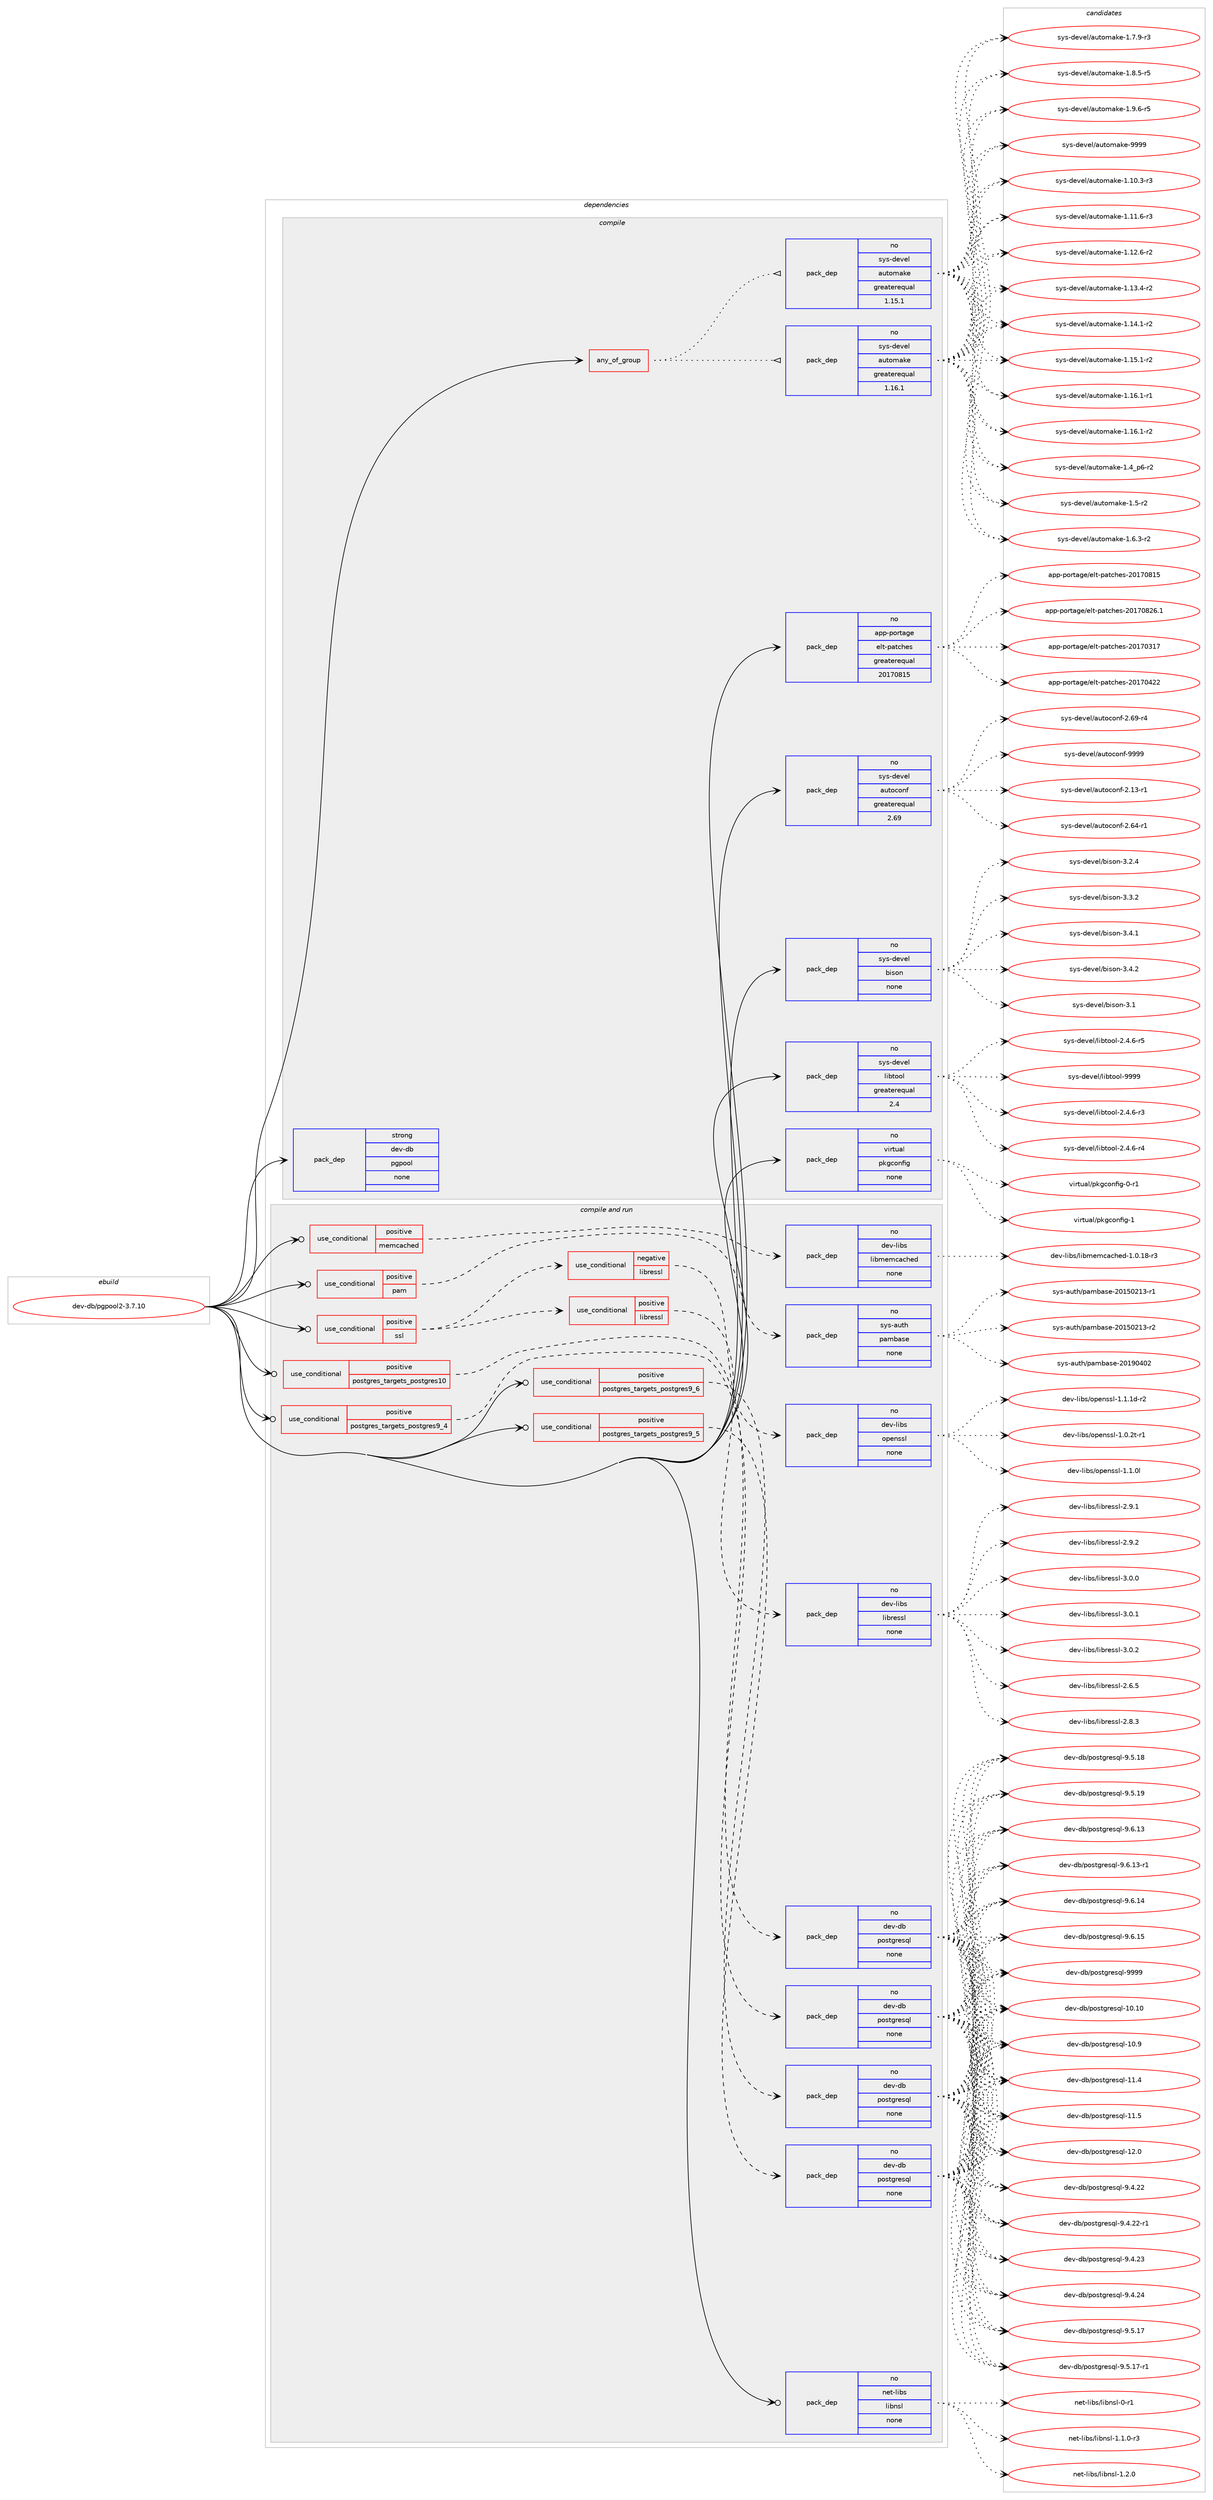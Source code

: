 digraph prolog {

# *************
# Graph options
# *************

newrank=true;
concentrate=true;
compound=true;
graph [rankdir=LR,fontname=Helvetica,fontsize=10,ranksep=1.5];#, ranksep=2.5, nodesep=0.2];
edge  [arrowhead=vee];
node  [fontname=Helvetica,fontsize=10];

# **********
# The ebuild
# **********

subgraph cluster_leftcol {
color=gray;
rank=same;
label=<<i>ebuild</i>>;
id [label="dev-db/pgpool2-3.7.10", color=red, width=4, href="../dev-db/pgpool2-3.7.10.svg"];
}

# ****************
# The dependencies
# ****************

subgraph cluster_midcol {
color=gray;
label=<<i>dependencies</i>>;
subgraph cluster_compile {
fillcolor="#eeeeee";
style=filled;
label=<<i>compile</i>>;
subgraph any9358 {
dependency521592 [label=<<TABLE BORDER="0" CELLBORDER="1" CELLSPACING="0" CELLPADDING="4"><TR><TD CELLPADDING="10">any_of_group</TD></TR></TABLE>>, shape=none, color=red];subgraph pack388366 {
dependency521593 [label=<<TABLE BORDER="0" CELLBORDER="1" CELLSPACING="0" CELLPADDING="4" WIDTH="220"><TR><TD ROWSPAN="6" CELLPADDING="30">pack_dep</TD></TR><TR><TD WIDTH="110">no</TD></TR><TR><TD>sys-devel</TD></TR><TR><TD>automake</TD></TR><TR><TD>greaterequal</TD></TR><TR><TD>1.16.1</TD></TR></TABLE>>, shape=none, color=blue];
}
dependency521592:e -> dependency521593:w [weight=20,style="dotted",arrowhead="oinv"];
subgraph pack388367 {
dependency521594 [label=<<TABLE BORDER="0" CELLBORDER="1" CELLSPACING="0" CELLPADDING="4" WIDTH="220"><TR><TD ROWSPAN="6" CELLPADDING="30">pack_dep</TD></TR><TR><TD WIDTH="110">no</TD></TR><TR><TD>sys-devel</TD></TR><TR><TD>automake</TD></TR><TR><TD>greaterequal</TD></TR><TR><TD>1.15.1</TD></TR></TABLE>>, shape=none, color=blue];
}
dependency521592:e -> dependency521594:w [weight=20,style="dotted",arrowhead="oinv"];
}
id:e -> dependency521592:w [weight=20,style="solid",arrowhead="vee"];
subgraph pack388368 {
dependency521595 [label=<<TABLE BORDER="0" CELLBORDER="1" CELLSPACING="0" CELLPADDING="4" WIDTH="220"><TR><TD ROWSPAN="6" CELLPADDING="30">pack_dep</TD></TR><TR><TD WIDTH="110">no</TD></TR><TR><TD>app-portage</TD></TR><TR><TD>elt-patches</TD></TR><TR><TD>greaterequal</TD></TR><TR><TD>20170815</TD></TR></TABLE>>, shape=none, color=blue];
}
id:e -> dependency521595:w [weight=20,style="solid",arrowhead="vee"];
subgraph pack388369 {
dependency521596 [label=<<TABLE BORDER="0" CELLBORDER="1" CELLSPACING="0" CELLPADDING="4" WIDTH="220"><TR><TD ROWSPAN="6" CELLPADDING="30">pack_dep</TD></TR><TR><TD WIDTH="110">no</TD></TR><TR><TD>sys-devel</TD></TR><TR><TD>autoconf</TD></TR><TR><TD>greaterequal</TD></TR><TR><TD>2.69</TD></TR></TABLE>>, shape=none, color=blue];
}
id:e -> dependency521596:w [weight=20,style="solid",arrowhead="vee"];
subgraph pack388370 {
dependency521597 [label=<<TABLE BORDER="0" CELLBORDER="1" CELLSPACING="0" CELLPADDING="4" WIDTH="220"><TR><TD ROWSPAN="6" CELLPADDING="30">pack_dep</TD></TR><TR><TD WIDTH="110">no</TD></TR><TR><TD>sys-devel</TD></TR><TR><TD>bison</TD></TR><TR><TD>none</TD></TR><TR><TD></TD></TR></TABLE>>, shape=none, color=blue];
}
id:e -> dependency521597:w [weight=20,style="solid",arrowhead="vee"];
subgraph pack388371 {
dependency521598 [label=<<TABLE BORDER="0" CELLBORDER="1" CELLSPACING="0" CELLPADDING="4" WIDTH="220"><TR><TD ROWSPAN="6" CELLPADDING="30">pack_dep</TD></TR><TR><TD WIDTH="110">no</TD></TR><TR><TD>sys-devel</TD></TR><TR><TD>libtool</TD></TR><TR><TD>greaterequal</TD></TR><TR><TD>2.4</TD></TR></TABLE>>, shape=none, color=blue];
}
id:e -> dependency521598:w [weight=20,style="solid",arrowhead="vee"];
subgraph pack388372 {
dependency521599 [label=<<TABLE BORDER="0" CELLBORDER="1" CELLSPACING="0" CELLPADDING="4" WIDTH="220"><TR><TD ROWSPAN="6" CELLPADDING="30">pack_dep</TD></TR><TR><TD WIDTH="110">no</TD></TR><TR><TD>virtual</TD></TR><TR><TD>pkgconfig</TD></TR><TR><TD>none</TD></TR><TR><TD></TD></TR></TABLE>>, shape=none, color=blue];
}
id:e -> dependency521599:w [weight=20,style="solid",arrowhead="vee"];
subgraph pack388373 {
dependency521600 [label=<<TABLE BORDER="0" CELLBORDER="1" CELLSPACING="0" CELLPADDING="4" WIDTH="220"><TR><TD ROWSPAN="6" CELLPADDING="30">pack_dep</TD></TR><TR><TD WIDTH="110">strong</TD></TR><TR><TD>dev-db</TD></TR><TR><TD>pgpool</TD></TR><TR><TD>none</TD></TR><TR><TD></TD></TR></TABLE>>, shape=none, color=blue];
}
id:e -> dependency521600:w [weight=20,style="solid",arrowhead="vee"];
}
subgraph cluster_compileandrun {
fillcolor="#eeeeee";
style=filled;
label=<<i>compile and run</i>>;
subgraph cond123511 {
dependency521601 [label=<<TABLE BORDER="0" CELLBORDER="1" CELLSPACING="0" CELLPADDING="4"><TR><TD ROWSPAN="3" CELLPADDING="10">use_conditional</TD></TR><TR><TD>positive</TD></TR><TR><TD>memcached</TD></TR></TABLE>>, shape=none, color=red];
subgraph pack388374 {
dependency521602 [label=<<TABLE BORDER="0" CELLBORDER="1" CELLSPACING="0" CELLPADDING="4" WIDTH="220"><TR><TD ROWSPAN="6" CELLPADDING="30">pack_dep</TD></TR><TR><TD WIDTH="110">no</TD></TR><TR><TD>dev-libs</TD></TR><TR><TD>libmemcached</TD></TR><TR><TD>none</TD></TR><TR><TD></TD></TR></TABLE>>, shape=none, color=blue];
}
dependency521601:e -> dependency521602:w [weight=20,style="dashed",arrowhead="vee"];
}
id:e -> dependency521601:w [weight=20,style="solid",arrowhead="odotvee"];
subgraph cond123512 {
dependency521603 [label=<<TABLE BORDER="0" CELLBORDER="1" CELLSPACING="0" CELLPADDING="4"><TR><TD ROWSPAN="3" CELLPADDING="10">use_conditional</TD></TR><TR><TD>positive</TD></TR><TR><TD>pam</TD></TR></TABLE>>, shape=none, color=red];
subgraph pack388375 {
dependency521604 [label=<<TABLE BORDER="0" CELLBORDER="1" CELLSPACING="0" CELLPADDING="4" WIDTH="220"><TR><TD ROWSPAN="6" CELLPADDING="30">pack_dep</TD></TR><TR><TD WIDTH="110">no</TD></TR><TR><TD>sys-auth</TD></TR><TR><TD>pambase</TD></TR><TR><TD>none</TD></TR><TR><TD></TD></TR></TABLE>>, shape=none, color=blue];
}
dependency521603:e -> dependency521604:w [weight=20,style="dashed",arrowhead="vee"];
}
id:e -> dependency521603:w [weight=20,style="solid",arrowhead="odotvee"];
subgraph cond123513 {
dependency521605 [label=<<TABLE BORDER="0" CELLBORDER="1" CELLSPACING="0" CELLPADDING="4"><TR><TD ROWSPAN="3" CELLPADDING="10">use_conditional</TD></TR><TR><TD>positive</TD></TR><TR><TD>postgres_targets_postgres10</TD></TR></TABLE>>, shape=none, color=red];
subgraph pack388376 {
dependency521606 [label=<<TABLE BORDER="0" CELLBORDER="1" CELLSPACING="0" CELLPADDING="4" WIDTH="220"><TR><TD ROWSPAN="6" CELLPADDING="30">pack_dep</TD></TR><TR><TD WIDTH="110">no</TD></TR><TR><TD>dev-db</TD></TR><TR><TD>postgresql</TD></TR><TR><TD>none</TD></TR><TR><TD></TD></TR></TABLE>>, shape=none, color=blue];
}
dependency521605:e -> dependency521606:w [weight=20,style="dashed",arrowhead="vee"];
}
id:e -> dependency521605:w [weight=20,style="solid",arrowhead="odotvee"];
subgraph cond123514 {
dependency521607 [label=<<TABLE BORDER="0" CELLBORDER="1" CELLSPACING="0" CELLPADDING="4"><TR><TD ROWSPAN="3" CELLPADDING="10">use_conditional</TD></TR><TR><TD>positive</TD></TR><TR><TD>postgres_targets_postgres9_4</TD></TR></TABLE>>, shape=none, color=red];
subgraph pack388377 {
dependency521608 [label=<<TABLE BORDER="0" CELLBORDER="1" CELLSPACING="0" CELLPADDING="4" WIDTH="220"><TR><TD ROWSPAN="6" CELLPADDING="30">pack_dep</TD></TR><TR><TD WIDTH="110">no</TD></TR><TR><TD>dev-db</TD></TR><TR><TD>postgresql</TD></TR><TR><TD>none</TD></TR><TR><TD></TD></TR></TABLE>>, shape=none, color=blue];
}
dependency521607:e -> dependency521608:w [weight=20,style="dashed",arrowhead="vee"];
}
id:e -> dependency521607:w [weight=20,style="solid",arrowhead="odotvee"];
subgraph cond123515 {
dependency521609 [label=<<TABLE BORDER="0" CELLBORDER="1" CELLSPACING="0" CELLPADDING="4"><TR><TD ROWSPAN="3" CELLPADDING="10">use_conditional</TD></TR><TR><TD>positive</TD></TR><TR><TD>postgres_targets_postgres9_5</TD></TR></TABLE>>, shape=none, color=red];
subgraph pack388378 {
dependency521610 [label=<<TABLE BORDER="0" CELLBORDER="1" CELLSPACING="0" CELLPADDING="4" WIDTH="220"><TR><TD ROWSPAN="6" CELLPADDING="30">pack_dep</TD></TR><TR><TD WIDTH="110">no</TD></TR><TR><TD>dev-db</TD></TR><TR><TD>postgresql</TD></TR><TR><TD>none</TD></TR><TR><TD></TD></TR></TABLE>>, shape=none, color=blue];
}
dependency521609:e -> dependency521610:w [weight=20,style="dashed",arrowhead="vee"];
}
id:e -> dependency521609:w [weight=20,style="solid",arrowhead="odotvee"];
subgraph cond123516 {
dependency521611 [label=<<TABLE BORDER="0" CELLBORDER="1" CELLSPACING="0" CELLPADDING="4"><TR><TD ROWSPAN="3" CELLPADDING="10">use_conditional</TD></TR><TR><TD>positive</TD></TR><TR><TD>postgres_targets_postgres9_6</TD></TR></TABLE>>, shape=none, color=red];
subgraph pack388379 {
dependency521612 [label=<<TABLE BORDER="0" CELLBORDER="1" CELLSPACING="0" CELLPADDING="4" WIDTH="220"><TR><TD ROWSPAN="6" CELLPADDING="30">pack_dep</TD></TR><TR><TD WIDTH="110">no</TD></TR><TR><TD>dev-db</TD></TR><TR><TD>postgresql</TD></TR><TR><TD>none</TD></TR><TR><TD></TD></TR></TABLE>>, shape=none, color=blue];
}
dependency521611:e -> dependency521612:w [weight=20,style="dashed",arrowhead="vee"];
}
id:e -> dependency521611:w [weight=20,style="solid",arrowhead="odotvee"];
subgraph cond123517 {
dependency521613 [label=<<TABLE BORDER="0" CELLBORDER="1" CELLSPACING="0" CELLPADDING="4"><TR><TD ROWSPAN="3" CELLPADDING="10">use_conditional</TD></TR><TR><TD>positive</TD></TR><TR><TD>ssl</TD></TR></TABLE>>, shape=none, color=red];
subgraph cond123518 {
dependency521614 [label=<<TABLE BORDER="0" CELLBORDER="1" CELLSPACING="0" CELLPADDING="4"><TR><TD ROWSPAN="3" CELLPADDING="10">use_conditional</TD></TR><TR><TD>negative</TD></TR><TR><TD>libressl</TD></TR></TABLE>>, shape=none, color=red];
subgraph pack388380 {
dependency521615 [label=<<TABLE BORDER="0" CELLBORDER="1" CELLSPACING="0" CELLPADDING="4" WIDTH="220"><TR><TD ROWSPAN="6" CELLPADDING="30">pack_dep</TD></TR><TR><TD WIDTH="110">no</TD></TR><TR><TD>dev-libs</TD></TR><TR><TD>openssl</TD></TR><TR><TD>none</TD></TR><TR><TD></TD></TR></TABLE>>, shape=none, color=blue];
}
dependency521614:e -> dependency521615:w [weight=20,style="dashed",arrowhead="vee"];
}
dependency521613:e -> dependency521614:w [weight=20,style="dashed",arrowhead="vee"];
subgraph cond123519 {
dependency521616 [label=<<TABLE BORDER="0" CELLBORDER="1" CELLSPACING="0" CELLPADDING="4"><TR><TD ROWSPAN="3" CELLPADDING="10">use_conditional</TD></TR><TR><TD>positive</TD></TR><TR><TD>libressl</TD></TR></TABLE>>, shape=none, color=red];
subgraph pack388381 {
dependency521617 [label=<<TABLE BORDER="0" CELLBORDER="1" CELLSPACING="0" CELLPADDING="4" WIDTH="220"><TR><TD ROWSPAN="6" CELLPADDING="30">pack_dep</TD></TR><TR><TD WIDTH="110">no</TD></TR><TR><TD>dev-libs</TD></TR><TR><TD>libressl</TD></TR><TR><TD>none</TD></TR><TR><TD></TD></TR></TABLE>>, shape=none, color=blue];
}
dependency521616:e -> dependency521617:w [weight=20,style="dashed",arrowhead="vee"];
}
dependency521613:e -> dependency521616:w [weight=20,style="dashed",arrowhead="vee"];
}
id:e -> dependency521613:w [weight=20,style="solid",arrowhead="odotvee"];
subgraph pack388382 {
dependency521618 [label=<<TABLE BORDER="0" CELLBORDER="1" CELLSPACING="0" CELLPADDING="4" WIDTH="220"><TR><TD ROWSPAN="6" CELLPADDING="30">pack_dep</TD></TR><TR><TD WIDTH="110">no</TD></TR><TR><TD>net-libs</TD></TR><TR><TD>libnsl</TD></TR><TR><TD>none</TD></TR><TR><TD></TD></TR></TABLE>>, shape=none, color=blue];
}
id:e -> dependency521618:w [weight=20,style="solid",arrowhead="odotvee"];
}
subgraph cluster_run {
fillcolor="#eeeeee";
style=filled;
label=<<i>run</i>>;
}
}

# **************
# The candidates
# **************

subgraph cluster_choices {
rank=same;
color=gray;
label=<<i>candidates</i>>;

subgraph choice388366 {
color=black;
nodesep=1;
choice11512111545100101118101108479711711611110997107101454946494846514511451 [label="sys-devel/automake-1.10.3-r3", color=red, width=4,href="../sys-devel/automake-1.10.3-r3.svg"];
choice11512111545100101118101108479711711611110997107101454946494946544511451 [label="sys-devel/automake-1.11.6-r3", color=red, width=4,href="../sys-devel/automake-1.11.6-r3.svg"];
choice11512111545100101118101108479711711611110997107101454946495046544511450 [label="sys-devel/automake-1.12.6-r2", color=red, width=4,href="../sys-devel/automake-1.12.6-r2.svg"];
choice11512111545100101118101108479711711611110997107101454946495146524511450 [label="sys-devel/automake-1.13.4-r2", color=red, width=4,href="../sys-devel/automake-1.13.4-r2.svg"];
choice11512111545100101118101108479711711611110997107101454946495246494511450 [label="sys-devel/automake-1.14.1-r2", color=red, width=4,href="../sys-devel/automake-1.14.1-r2.svg"];
choice11512111545100101118101108479711711611110997107101454946495346494511450 [label="sys-devel/automake-1.15.1-r2", color=red, width=4,href="../sys-devel/automake-1.15.1-r2.svg"];
choice11512111545100101118101108479711711611110997107101454946495446494511449 [label="sys-devel/automake-1.16.1-r1", color=red, width=4,href="../sys-devel/automake-1.16.1-r1.svg"];
choice11512111545100101118101108479711711611110997107101454946495446494511450 [label="sys-devel/automake-1.16.1-r2", color=red, width=4,href="../sys-devel/automake-1.16.1-r2.svg"];
choice115121115451001011181011084797117116111109971071014549465295112544511450 [label="sys-devel/automake-1.4_p6-r2", color=red, width=4,href="../sys-devel/automake-1.4_p6-r2.svg"];
choice11512111545100101118101108479711711611110997107101454946534511450 [label="sys-devel/automake-1.5-r2", color=red, width=4,href="../sys-devel/automake-1.5-r2.svg"];
choice115121115451001011181011084797117116111109971071014549465446514511450 [label="sys-devel/automake-1.6.3-r2", color=red, width=4,href="../sys-devel/automake-1.6.3-r2.svg"];
choice115121115451001011181011084797117116111109971071014549465546574511451 [label="sys-devel/automake-1.7.9-r3", color=red, width=4,href="../sys-devel/automake-1.7.9-r3.svg"];
choice115121115451001011181011084797117116111109971071014549465646534511453 [label="sys-devel/automake-1.8.5-r5", color=red, width=4,href="../sys-devel/automake-1.8.5-r5.svg"];
choice115121115451001011181011084797117116111109971071014549465746544511453 [label="sys-devel/automake-1.9.6-r5", color=red, width=4,href="../sys-devel/automake-1.9.6-r5.svg"];
choice115121115451001011181011084797117116111109971071014557575757 [label="sys-devel/automake-9999", color=red, width=4,href="../sys-devel/automake-9999.svg"];
dependency521593:e -> choice11512111545100101118101108479711711611110997107101454946494846514511451:w [style=dotted,weight="100"];
dependency521593:e -> choice11512111545100101118101108479711711611110997107101454946494946544511451:w [style=dotted,weight="100"];
dependency521593:e -> choice11512111545100101118101108479711711611110997107101454946495046544511450:w [style=dotted,weight="100"];
dependency521593:e -> choice11512111545100101118101108479711711611110997107101454946495146524511450:w [style=dotted,weight="100"];
dependency521593:e -> choice11512111545100101118101108479711711611110997107101454946495246494511450:w [style=dotted,weight="100"];
dependency521593:e -> choice11512111545100101118101108479711711611110997107101454946495346494511450:w [style=dotted,weight="100"];
dependency521593:e -> choice11512111545100101118101108479711711611110997107101454946495446494511449:w [style=dotted,weight="100"];
dependency521593:e -> choice11512111545100101118101108479711711611110997107101454946495446494511450:w [style=dotted,weight="100"];
dependency521593:e -> choice115121115451001011181011084797117116111109971071014549465295112544511450:w [style=dotted,weight="100"];
dependency521593:e -> choice11512111545100101118101108479711711611110997107101454946534511450:w [style=dotted,weight="100"];
dependency521593:e -> choice115121115451001011181011084797117116111109971071014549465446514511450:w [style=dotted,weight="100"];
dependency521593:e -> choice115121115451001011181011084797117116111109971071014549465546574511451:w [style=dotted,weight="100"];
dependency521593:e -> choice115121115451001011181011084797117116111109971071014549465646534511453:w [style=dotted,weight="100"];
dependency521593:e -> choice115121115451001011181011084797117116111109971071014549465746544511453:w [style=dotted,weight="100"];
dependency521593:e -> choice115121115451001011181011084797117116111109971071014557575757:w [style=dotted,weight="100"];
}
subgraph choice388367 {
color=black;
nodesep=1;
choice11512111545100101118101108479711711611110997107101454946494846514511451 [label="sys-devel/automake-1.10.3-r3", color=red, width=4,href="../sys-devel/automake-1.10.3-r3.svg"];
choice11512111545100101118101108479711711611110997107101454946494946544511451 [label="sys-devel/automake-1.11.6-r3", color=red, width=4,href="../sys-devel/automake-1.11.6-r3.svg"];
choice11512111545100101118101108479711711611110997107101454946495046544511450 [label="sys-devel/automake-1.12.6-r2", color=red, width=4,href="../sys-devel/automake-1.12.6-r2.svg"];
choice11512111545100101118101108479711711611110997107101454946495146524511450 [label="sys-devel/automake-1.13.4-r2", color=red, width=4,href="../sys-devel/automake-1.13.4-r2.svg"];
choice11512111545100101118101108479711711611110997107101454946495246494511450 [label="sys-devel/automake-1.14.1-r2", color=red, width=4,href="../sys-devel/automake-1.14.1-r2.svg"];
choice11512111545100101118101108479711711611110997107101454946495346494511450 [label="sys-devel/automake-1.15.1-r2", color=red, width=4,href="../sys-devel/automake-1.15.1-r2.svg"];
choice11512111545100101118101108479711711611110997107101454946495446494511449 [label="sys-devel/automake-1.16.1-r1", color=red, width=4,href="../sys-devel/automake-1.16.1-r1.svg"];
choice11512111545100101118101108479711711611110997107101454946495446494511450 [label="sys-devel/automake-1.16.1-r2", color=red, width=4,href="../sys-devel/automake-1.16.1-r2.svg"];
choice115121115451001011181011084797117116111109971071014549465295112544511450 [label="sys-devel/automake-1.4_p6-r2", color=red, width=4,href="../sys-devel/automake-1.4_p6-r2.svg"];
choice11512111545100101118101108479711711611110997107101454946534511450 [label="sys-devel/automake-1.5-r2", color=red, width=4,href="../sys-devel/automake-1.5-r2.svg"];
choice115121115451001011181011084797117116111109971071014549465446514511450 [label="sys-devel/automake-1.6.3-r2", color=red, width=4,href="../sys-devel/automake-1.6.3-r2.svg"];
choice115121115451001011181011084797117116111109971071014549465546574511451 [label="sys-devel/automake-1.7.9-r3", color=red, width=4,href="../sys-devel/automake-1.7.9-r3.svg"];
choice115121115451001011181011084797117116111109971071014549465646534511453 [label="sys-devel/automake-1.8.5-r5", color=red, width=4,href="../sys-devel/automake-1.8.5-r5.svg"];
choice115121115451001011181011084797117116111109971071014549465746544511453 [label="sys-devel/automake-1.9.6-r5", color=red, width=4,href="../sys-devel/automake-1.9.6-r5.svg"];
choice115121115451001011181011084797117116111109971071014557575757 [label="sys-devel/automake-9999", color=red, width=4,href="../sys-devel/automake-9999.svg"];
dependency521594:e -> choice11512111545100101118101108479711711611110997107101454946494846514511451:w [style=dotted,weight="100"];
dependency521594:e -> choice11512111545100101118101108479711711611110997107101454946494946544511451:w [style=dotted,weight="100"];
dependency521594:e -> choice11512111545100101118101108479711711611110997107101454946495046544511450:w [style=dotted,weight="100"];
dependency521594:e -> choice11512111545100101118101108479711711611110997107101454946495146524511450:w [style=dotted,weight="100"];
dependency521594:e -> choice11512111545100101118101108479711711611110997107101454946495246494511450:w [style=dotted,weight="100"];
dependency521594:e -> choice11512111545100101118101108479711711611110997107101454946495346494511450:w [style=dotted,weight="100"];
dependency521594:e -> choice11512111545100101118101108479711711611110997107101454946495446494511449:w [style=dotted,weight="100"];
dependency521594:e -> choice11512111545100101118101108479711711611110997107101454946495446494511450:w [style=dotted,weight="100"];
dependency521594:e -> choice115121115451001011181011084797117116111109971071014549465295112544511450:w [style=dotted,weight="100"];
dependency521594:e -> choice11512111545100101118101108479711711611110997107101454946534511450:w [style=dotted,weight="100"];
dependency521594:e -> choice115121115451001011181011084797117116111109971071014549465446514511450:w [style=dotted,weight="100"];
dependency521594:e -> choice115121115451001011181011084797117116111109971071014549465546574511451:w [style=dotted,weight="100"];
dependency521594:e -> choice115121115451001011181011084797117116111109971071014549465646534511453:w [style=dotted,weight="100"];
dependency521594:e -> choice115121115451001011181011084797117116111109971071014549465746544511453:w [style=dotted,weight="100"];
dependency521594:e -> choice115121115451001011181011084797117116111109971071014557575757:w [style=dotted,weight="100"];
}
subgraph choice388368 {
color=black;
nodesep=1;
choice97112112451121111141169710310147101108116451129711699104101115455048495548514955 [label="app-portage/elt-patches-20170317", color=red, width=4,href="../app-portage/elt-patches-20170317.svg"];
choice97112112451121111141169710310147101108116451129711699104101115455048495548525050 [label="app-portage/elt-patches-20170422", color=red, width=4,href="../app-portage/elt-patches-20170422.svg"];
choice97112112451121111141169710310147101108116451129711699104101115455048495548564953 [label="app-portage/elt-patches-20170815", color=red, width=4,href="../app-portage/elt-patches-20170815.svg"];
choice971121124511211111411697103101471011081164511297116991041011154550484955485650544649 [label="app-portage/elt-patches-20170826.1", color=red, width=4,href="../app-portage/elt-patches-20170826.1.svg"];
dependency521595:e -> choice97112112451121111141169710310147101108116451129711699104101115455048495548514955:w [style=dotted,weight="100"];
dependency521595:e -> choice97112112451121111141169710310147101108116451129711699104101115455048495548525050:w [style=dotted,weight="100"];
dependency521595:e -> choice97112112451121111141169710310147101108116451129711699104101115455048495548564953:w [style=dotted,weight="100"];
dependency521595:e -> choice971121124511211111411697103101471011081164511297116991041011154550484955485650544649:w [style=dotted,weight="100"];
}
subgraph choice388369 {
color=black;
nodesep=1;
choice1151211154510010111810110847971171161119911111010245504649514511449 [label="sys-devel/autoconf-2.13-r1", color=red, width=4,href="../sys-devel/autoconf-2.13-r1.svg"];
choice1151211154510010111810110847971171161119911111010245504654524511449 [label="sys-devel/autoconf-2.64-r1", color=red, width=4,href="../sys-devel/autoconf-2.64-r1.svg"];
choice1151211154510010111810110847971171161119911111010245504654574511452 [label="sys-devel/autoconf-2.69-r4", color=red, width=4,href="../sys-devel/autoconf-2.69-r4.svg"];
choice115121115451001011181011084797117116111991111101024557575757 [label="sys-devel/autoconf-9999", color=red, width=4,href="../sys-devel/autoconf-9999.svg"];
dependency521596:e -> choice1151211154510010111810110847971171161119911111010245504649514511449:w [style=dotted,weight="100"];
dependency521596:e -> choice1151211154510010111810110847971171161119911111010245504654524511449:w [style=dotted,weight="100"];
dependency521596:e -> choice1151211154510010111810110847971171161119911111010245504654574511452:w [style=dotted,weight="100"];
dependency521596:e -> choice115121115451001011181011084797117116111991111101024557575757:w [style=dotted,weight="100"];
}
subgraph choice388370 {
color=black;
nodesep=1;
choice11512111545100101118101108479810511511111045514649 [label="sys-devel/bison-3.1", color=red, width=4,href="../sys-devel/bison-3.1.svg"];
choice115121115451001011181011084798105115111110455146504652 [label="sys-devel/bison-3.2.4", color=red, width=4,href="../sys-devel/bison-3.2.4.svg"];
choice115121115451001011181011084798105115111110455146514650 [label="sys-devel/bison-3.3.2", color=red, width=4,href="../sys-devel/bison-3.3.2.svg"];
choice115121115451001011181011084798105115111110455146524649 [label="sys-devel/bison-3.4.1", color=red, width=4,href="../sys-devel/bison-3.4.1.svg"];
choice115121115451001011181011084798105115111110455146524650 [label="sys-devel/bison-3.4.2", color=red, width=4,href="../sys-devel/bison-3.4.2.svg"];
dependency521597:e -> choice11512111545100101118101108479810511511111045514649:w [style=dotted,weight="100"];
dependency521597:e -> choice115121115451001011181011084798105115111110455146504652:w [style=dotted,weight="100"];
dependency521597:e -> choice115121115451001011181011084798105115111110455146514650:w [style=dotted,weight="100"];
dependency521597:e -> choice115121115451001011181011084798105115111110455146524649:w [style=dotted,weight="100"];
dependency521597:e -> choice115121115451001011181011084798105115111110455146524650:w [style=dotted,weight="100"];
}
subgraph choice388371 {
color=black;
nodesep=1;
choice1151211154510010111810110847108105981161111111084550465246544511451 [label="sys-devel/libtool-2.4.6-r3", color=red, width=4,href="../sys-devel/libtool-2.4.6-r3.svg"];
choice1151211154510010111810110847108105981161111111084550465246544511452 [label="sys-devel/libtool-2.4.6-r4", color=red, width=4,href="../sys-devel/libtool-2.4.6-r4.svg"];
choice1151211154510010111810110847108105981161111111084550465246544511453 [label="sys-devel/libtool-2.4.6-r5", color=red, width=4,href="../sys-devel/libtool-2.4.6-r5.svg"];
choice1151211154510010111810110847108105981161111111084557575757 [label="sys-devel/libtool-9999", color=red, width=4,href="../sys-devel/libtool-9999.svg"];
dependency521598:e -> choice1151211154510010111810110847108105981161111111084550465246544511451:w [style=dotted,weight="100"];
dependency521598:e -> choice1151211154510010111810110847108105981161111111084550465246544511452:w [style=dotted,weight="100"];
dependency521598:e -> choice1151211154510010111810110847108105981161111111084550465246544511453:w [style=dotted,weight="100"];
dependency521598:e -> choice1151211154510010111810110847108105981161111111084557575757:w [style=dotted,weight="100"];
}
subgraph choice388372 {
color=black;
nodesep=1;
choice11810511411611797108471121071039911111010210510345484511449 [label="virtual/pkgconfig-0-r1", color=red, width=4,href="../virtual/pkgconfig-0-r1.svg"];
choice1181051141161179710847112107103991111101021051034549 [label="virtual/pkgconfig-1", color=red, width=4,href="../virtual/pkgconfig-1.svg"];
dependency521599:e -> choice11810511411611797108471121071039911111010210510345484511449:w [style=dotted,weight="100"];
dependency521599:e -> choice1181051141161179710847112107103991111101021051034549:w [style=dotted,weight="100"];
}
subgraph choice388373 {
color=black;
nodesep=1;
}
subgraph choice388374 {
color=black;
nodesep=1;
choice10010111845108105981154710810598109101109999799104101100454946484649564511451 [label="dev-libs/libmemcached-1.0.18-r3", color=red, width=4,href="../dev-libs/libmemcached-1.0.18-r3.svg"];
dependency521602:e -> choice10010111845108105981154710810598109101109999799104101100454946484649564511451:w [style=dotted,weight="100"];
}
subgraph choice388375 {
color=black;
nodesep=1;
choice1151211154597117116104471129710998971151014550484953485049514511449 [label="sys-auth/pambase-20150213-r1", color=red, width=4,href="../sys-auth/pambase-20150213-r1.svg"];
choice1151211154597117116104471129710998971151014550484953485049514511450 [label="sys-auth/pambase-20150213-r2", color=red, width=4,href="../sys-auth/pambase-20150213-r2.svg"];
choice115121115459711711610447112971099897115101455048495748524850 [label="sys-auth/pambase-20190402", color=red, width=4,href="../sys-auth/pambase-20190402.svg"];
dependency521604:e -> choice1151211154597117116104471129710998971151014550484953485049514511449:w [style=dotted,weight="100"];
dependency521604:e -> choice1151211154597117116104471129710998971151014550484953485049514511450:w [style=dotted,weight="100"];
dependency521604:e -> choice115121115459711711610447112971099897115101455048495748524850:w [style=dotted,weight="100"];
}
subgraph choice388376 {
color=black;
nodesep=1;
choice100101118451009847112111115116103114101115113108454948464948 [label="dev-db/postgresql-10.10", color=red, width=4,href="../dev-db/postgresql-10.10.svg"];
choice1001011184510098471121111151161031141011151131084549484657 [label="dev-db/postgresql-10.9", color=red, width=4,href="../dev-db/postgresql-10.9.svg"];
choice1001011184510098471121111151161031141011151131084549494652 [label="dev-db/postgresql-11.4", color=red, width=4,href="../dev-db/postgresql-11.4.svg"];
choice1001011184510098471121111151161031141011151131084549494653 [label="dev-db/postgresql-11.5", color=red, width=4,href="../dev-db/postgresql-11.5.svg"];
choice1001011184510098471121111151161031141011151131084549504648 [label="dev-db/postgresql-12.0", color=red, width=4,href="../dev-db/postgresql-12.0.svg"];
choice10010111845100984711211111511610311410111511310845574652465050 [label="dev-db/postgresql-9.4.22", color=red, width=4,href="../dev-db/postgresql-9.4.22.svg"];
choice100101118451009847112111115116103114101115113108455746524650504511449 [label="dev-db/postgresql-9.4.22-r1", color=red, width=4,href="../dev-db/postgresql-9.4.22-r1.svg"];
choice10010111845100984711211111511610311410111511310845574652465051 [label="dev-db/postgresql-9.4.23", color=red, width=4,href="../dev-db/postgresql-9.4.23.svg"];
choice10010111845100984711211111511610311410111511310845574652465052 [label="dev-db/postgresql-9.4.24", color=red, width=4,href="../dev-db/postgresql-9.4.24.svg"];
choice10010111845100984711211111511610311410111511310845574653464955 [label="dev-db/postgresql-9.5.17", color=red, width=4,href="../dev-db/postgresql-9.5.17.svg"];
choice100101118451009847112111115116103114101115113108455746534649554511449 [label="dev-db/postgresql-9.5.17-r1", color=red, width=4,href="../dev-db/postgresql-9.5.17-r1.svg"];
choice10010111845100984711211111511610311410111511310845574653464956 [label="dev-db/postgresql-9.5.18", color=red, width=4,href="../dev-db/postgresql-9.5.18.svg"];
choice10010111845100984711211111511610311410111511310845574653464957 [label="dev-db/postgresql-9.5.19", color=red, width=4,href="../dev-db/postgresql-9.5.19.svg"];
choice10010111845100984711211111511610311410111511310845574654464951 [label="dev-db/postgresql-9.6.13", color=red, width=4,href="../dev-db/postgresql-9.6.13.svg"];
choice100101118451009847112111115116103114101115113108455746544649514511449 [label="dev-db/postgresql-9.6.13-r1", color=red, width=4,href="../dev-db/postgresql-9.6.13-r1.svg"];
choice10010111845100984711211111511610311410111511310845574654464952 [label="dev-db/postgresql-9.6.14", color=red, width=4,href="../dev-db/postgresql-9.6.14.svg"];
choice10010111845100984711211111511610311410111511310845574654464953 [label="dev-db/postgresql-9.6.15", color=red, width=4,href="../dev-db/postgresql-9.6.15.svg"];
choice1001011184510098471121111151161031141011151131084557575757 [label="dev-db/postgresql-9999", color=red, width=4,href="../dev-db/postgresql-9999.svg"];
dependency521606:e -> choice100101118451009847112111115116103114101115113108454948464948:w [style=dotted,weight="100"];
dependency521606:e -> choice1001011184510098471121111151161031141011151131084549484657:w [style=dotted,weight="100"];
dependency521606:e -> choice1001011184510098471121111151161031141011151131084549494652:w [style=dotted,weight="100"];
dependency521606:e -> choice1001011184510098471121111151161031141011151131084549494653:w [style=dotted,weight="100"];
dependency521606:e -> choice1001011184510098471121111151161031141011151131084549504648:w [style=dotted,weight="100"];
dependency521606:e -> choice10010111845100984711211111511610311410111511310845574652465050:w [style=dotted,weight="100"];
dependency521606:e -> choice100101118451009847112111115116103114101115113108455746524650504511449:w [style=dotted,weight="100"];
dependency521606:e -> choice10010111845100984711211111511610311410111511310845574652465051:w [style=dotted,weight="100"];
dependency521606:e -> choice10010111845100984711211111511610311410111511310845574652465052:w [style=dotted,weight="100"];
dependency521606:e -> choice10010111845100984711211111511610311410111511310845574653464955:w [style=dotted,weight="100"];
dependency521606:e -> choice100101118451009847112111115116103114101115113108455746534649554511449:w [style=dotted,weight="100"];
dependency521606:e -> choice10010111845100984711211111511610311410111511310845574653464956:w [style=dotted,weight="100"];
dependency521606:e -> choice10010111845100984711211111511610311410111511310845574653464957:w [style=dotted,weight="100"];
dependency521606:e -> choice10010111845100984711211111511610311410111511310845574654464951:w [style=dotted,weight="100"];
dependency521606:e -> choice100101118451009847112111115116103114101115113108455746544649514511449:w [style=dotted,weight="100"];
dependency521606:e -> choice10010111845100984711211111511610311410111511310845574654464952:w [style=dotted,weight="100"];
dependency521606:e -> choice10010111845100984711211111511610311410111511310845574654464953:w [style=dotted,weight="100"];
dependency521606:e -> choice1001011184510098471121111151161031141011151131084557575757:w [style=dotted,weight="100"];
}
subgraph choice388377 {
color=black;
nodesep=1;
choice100101118451009847112111115116103114101115113108454948464948 [label="dev-db/postgresql-10.10", color=red, width=4,href="../dev-db/postgresql-10.10.svg"];
choice1001011184510098471121111151161031141011151131084549484657 [label="dev-db/postgresql-10.9", color=red, width=4,href="../dev-db/postgresql-10.9.svg"];
choice1001011184510098471121111151161031141011151131084549494652 [label="dev-db/postgresql-11.4", color=red, width=4,href="../dev-db/postgresql-11.4.svg"];
choice1001011184510098471121111151161031141011151131084549494653 [label="dev-db/postgresql-11.5", color=red, width=4,href="../dev-db/postgresql-11.5.svg"];
choice1001011184510098471121111151161031141011151131084549504648 [label="dev-db/postgresql-12.0", color=red, width=4,href="../dev-db/postgresql-12.0.svg"];
choice10010111845100984711211111511610311410111511310845574652465050 [label="dev-db/postgresql-9.4.22", color=red, width=4,href="../dev-db/postgresql-9.4.22.svg"];
choice100101118451009847112111115116103114101115113108455746524650504511449 [label="dev-db/postgresql-9.4.22-r1", color=red, width=4,href="../dev-db/postgresql-9.4.22-r1.svg"];
choice10010111845100984711211111511610311410111511310845574652465051 [label="dev-db/postgresql-9.4.23", color=red, width=4,href="../dev-db/postgresql-9.4.23.svg"];
choice10010111845100984711211111511610311410111511310845574652465052 [label="dev-db/postgresql-9.4.24", color=red, width=4,href="../dev-db/postgresql-9.4.24.svg"];
choice10010111845100984711211111511610311410111511310845574653464955 [label="dev-db/postgresql-9.5.17", color=red, width=4,href="../dev-db/postgresql-9.5.17.svg"];
choice100101118451009847112111115116103114101115113108455746534649554511449 [label="dev-db/postgresql-9.5.17-r1", color=red, width=4,href="../dev-db/postgresql-9.5.17-r1.svg"];
choice10010111845100984711211111511610311410111511310845574653464956 [label="dev-db/postgresql-9.5.18", color=red, width=4,href="../dev-db/postgresql-9.5.18.svg"];
choice10010111845100984711211111511610311410111511310845574653464957 [label="dev-db/postgresql-9.5.19", color=red, width=4,href="../dev-db/postgresql-9.5.19.svg"];
choice10010111845100984711211111511610311410111511310845574654464951 [label="dev-db/postgresql-9.6.13", color=red, width=4,href="../dev-db/postgresql-9.6.13.svg"];
choice100101118451009847112111115116103114101115113108455746544649514511449 [label="dev-db/postgresql-9.6.13-r1", color=red, width=4,href="../dev-db/postgresql-9.6.13-r1.svg"];
choice10010111845100984711211111511610311410111511310845574654464952 [label="dev-db/postgresql-9.6.14", color=red, width=4,href="../dev-db/postgresql-9.6.14.svg"];
choice10010111845100984711211111511610311410111511310845574654464953 [label="dev-db/postgresql-9.6.15", color=red, width=4,href="../dev-db/postgresql-9.6.15.svg"];
choice1001011184510098471121111151161031141011151131084557575757 [label="dev-db/postgresql-9999", color=red, width=4,href="../dev-db/postgresql-9999.svg"];
dependency521608:e -> choice100101118451009847112111115116103114101115113108454948464948:w [style=dotted,weight="100"];
dependency521608:e -> choice1001011184510098471121111151161031141011151131084549484657:w [style=dotted,weight="100"];
dependency521608:e -> choice1001011184510098471121111151161031141011151131084549494652:w [style=dotted,weight="100"];
dependency521608:e -> choice1001011184510098471121111151161031141011151131084549494653:w [style=dotted,weight="100"];
dependency521608:e -> choice1001011184510098471121111151161031141011151131084549504648:w [style=dotted,weight="100"];
dependency521608:e -> choice10010111845100984711211111511610311410111511310845574652465050:w [style=dotted,weight="100"];
dependency521608:e -> choice100101118451009847112111115116103114101115113108455746524650504511449:w [style=dotted,weight="100"];
dependency521608:e -> choice10010111845100984711211111511610311410111511310845574652465051:w [style=dotted,weight="100"];
dependency521608:e -> choice10010111845100984711211111511610311410111511310845574652465052:w [style=dotted,weight="100"];
dependency521608:e -> choice10010111845100984711211111511610311410111511310845574653464955:w [style=dotted,weight="100"];
dependency521608:e -> choice100101118451009847112111115116103114101115113108455746534649554511449:w [style=dotted,weight="100"];
dependency521608:e -> choice10010111845100984711211111511610311410111511310845574653464956:w [style=dotted,weight="100"];
dependency521608:e -> choice10010111845100984711211111511610311410111511310845574653464957:w [style=dotted,weight="100"];
dependency521608:e -> choice10010111845100984711211111511610311410111511310845574654464951:w [style=dotted,weight="100"];
dependency521608:e -> choice100101118451009847112111115116103114101115113108455746544649514511449:w [style=dotted,weight="100"];
dependency521608:e -> choice10010111845100984711211111511610311410111511310845574654464952:w [style=dotted,weight="100"];
dependency521608:e -> choice10010111845100984711211111511610311410111511310845574654464953:w [style=dotted,weight="100"];
dependency521608:e -> choice1001011184510098471121111151161031141011151131084557575757:w [style=dotted,weight="100"];
}
subgraph choice388378 {
color=black;
nodesep=1;
choice100101118451009847112111115116103114101115113108454948464948 [label="dev-db/postgresql-10.10", color=red, width=4,href="../dev-db/postgresql-10.10.svg"];
choice1001011184510098471121111151161031141011151131084549484657 [label="dev-db/postgresql-10.9", color=red, width=4,href="../dev-db/postgresql-10.9.svg"];
choice1001011184510098471121111151161031141011151131084549494652 [label="dev-db/postgresql-11.4", color=red, width=4,href="../dev-db/postgresql-11.4.svg"];
choice1001011184510098471121111151161031141011151131084549494653 [label="dev-db/postgresql-11.5", color=red, width=4,href="../dev-db/postgresql-11.5.svg"];
choice1001011184510098471121111151161031141011151131084549504648 [label="dev-db/postgresql-12.0", color=red, width=4,href="../dev-db/postgresql-12.0.svg"];
choice10010111845100984711211111511610311410111511310845574652465050 [label="dev-db/postgresql-9.4.22", color=red, width=4,href="../dev-db/postgresql-9.4.22.svg"];
choice100101118451009847112111115116103114101115113108455746524650504511449 [label="dev-db/postgresql-9.4.22-r1", color=red, width=4,href="../dev-db/postgresql-9.4.22-r1.svg"];
choice10010111845100984711211111511610311410111511310845574652465051 [label="dev-db/postgresql-9.4.23", color=red, width=4,href="../dev-db/postgresql-9.4.23.svg"];
choice10010111845100984711211111511610311410111511310845574652465052 [label="dev-db/postgresql-9.4.24", color=red, width=4,href="../dev-db/postgresql-9.4.24.svg"];
choice10010111845100984711211111511610311410111511310845574653464955 [label="dev-db/postgresql-9.5.17", color=red, width=4,href="../dev-db/postgresql-9.5.17.svg"];
choice100101118451009847112111115116103114101115113108455746534649554511449 [label="dev-db/postgresql-9.5.17-r1", color=red, width=4,href="../dev-db/postgresql-9.5.17-r1.svg"];
choice10010111845100984711211111511610311410111511310845574653464956 [label="dev-db/postgresql-9.5.18", color=red, width=4,href="../dev-db/postgresql-9.5.18.svg"];
choice10010111845100984711211111511610311410111511310845574653464957 [label="dev-db/postgresql-9.5.19", color=red, width=4,href="../dev-db/postgresql-9.5.19.svg"];
choice10010111845100984711211111511610311410111511310845574654464951 [label="dev-db/postgresql-9.6.13", color=red, width=4,href="../dev-db/postgresql-9.6.13.svg"];
choice100101118451009847112111115116103114101115113108455746544649514511449 [label="dev-db/postgresql-9.6.13-r1", color=red, width=4,href="../dev-db/postgresql-9.6.13-r1.svg"];
choice10010111845100984711211111511610311410111511310845574654464952 [label="dev-db/postgresql-9.6.14", color=red, width=4,href="../dev-db/postgresql-9.6.14.svg"];
choice10010111845100984711211111511610311410111511310845574654464953 [label="dev-db/postgresql-9.6.15", color=red, width=4,href="../dev-db/postgresql-9.6.15.svg"];
choice1001011184510098471121111151161031141011151131084557575757 [label="dev-db/postgresql-9999", color=red, width=4,href="../dev-db/postgresql-9999.svg"];
dependency521610:e -> choice100101118451009847112111115116103114101115113108454948464948:w [style=dotted,weight="100"];
dependency521610:e -> choice1001011184510098471121111151161031141011151131084549484657:w [style=dotted,weight="100"];
dependency521610:e -> choice1001011184510098471121111151161031141011151131084549494652:w [style=dotted,weight="100"];
dependency521610:e -> choice1001011184510098471121111151161031141011151131084549494653:w [style=dotted,weight="100"];
dependency521610:e -> choice1001011184510098471121111151161031141011151131084549504648:w [style=dotted,weight="100"];
dependency521610:e -> choice10010111845100984711211111511610311410111511310845574652465050:w [style=dotted,weight="100"];
dependency521610:e -> choice100101118451009847112111115116103114101115113108455746524650504511449:w [style=dotted,weight="100"];
dependency521610:e -> choice10010111845100984711211111511610311410111511310845574652465051:w [style=dotted,weight="100"];
dependency521610:e -> choice10010111845100984711211111511610311410111511310845574652465052:w [style=dotted,weight="100"];
dependency521610:e -> choice10010111845100984711211111511610311410111511310845574653464955:w [style=dotted,weight="100"];
dependency521610:e -> choice100101118451009847112111115116103114101115113108455746534649554511449:w [style=dotted,weight="100"];
dependency521610:e -> choice10010111845100984711211111511610311410111511310845574653464956:w [style=dotted,weight="100"];
dependency521610:e -> choice10010111845100984711211111511610311410111511310845574653464957:w [style=dotted,weight="100"];
dependency521610:e -> choice10010111845100984711211111511610311410111511310845574654464951:w [style=dotted,weight="100"];
dependency521610:e -> choice100101118451009847112111115116103114101115113108455746544649514511449:w [style=dotted,weight="100"];
dependency521610:e -> choice10010111845100984711211111511610311410111511310845574654464952:w [style=dotted,weight="100"];
dependency521610:e -> choice10010111845100984711211111511610311410111511310845574654464953:w [style=dotted,weight="100"];
dependency521610:e -> choice1001011184510098471121111151161031141011151131084557575757:w [style=dotted,weight="100"];
}
subgraph choice388379 {
color=black;
nodesep=1;
choice100101118451009847112111115116103114101115113108454948464948 [label="dev-db/postgresql-10.10", color=red, width=4,href="../dev-db/postgresql-10.10.svg"];
choice1001011184510098471121111151161031141011151131084549484657 [label="dev-db/postgresql-10.9", color=red, width=4,href="../dev-db/postgresql-10.9.svg"];
choice1001011184510098471121111151161031141011151131084549494652 [label="dev-db/postgresql-11.4", color=red, width=4,href="../dev-db/postgresql-11.4.svg"];
choice1001011184510098471121111151161031141011151131084549494653 [label="dev-db/postgresql-11.5", color=red, width=4,href="../dev-db/postgresql-11.5.svg"];
choice1001011184510098471121111151161031141011151131084549504648 [label="dev-db/postgresql-12.0", color=red, width=4,href="../dev-db/postgresql-12.0.svg"];
choice10010111845100984711211111511610311410111511310845574652465050 [label="dev-db/postgresql-9.4.22", color=red, width=4,href="../dev-db/postgresql-9.4.22.svg"];
choice100101118451009847112111115116103114101115113108455746524650504511449 [label="dev-db/postgresql-9.4.22-r1", color=red, width=4,href="../dev-db/postgresql-9.4.22-r1.svg"];
choice10010111845100984711211111511610311410111511310845574652465051 [label="dev-db/postgresql-9.4.23", color=red, width=4,href="../dev-db/postgresql-9.4.23.svg"];
choice10010111845100984711211111511610311410111511310845574652465052 [label="dev-db/postgresql-9.4.24", color=red, width=4,href="../dev-db/postgresql-9.4.24.svg"];
choice10010111845100984711211111511610311410111511310845574653464955 [label="dev-db/postgresql-9.5.17", color=red, width=4,href="../dev-db/postgresql-9.5.17.svg"];
choice100101118451009847112111115116103114101115113108455746534649554511449 [label="dev-db/postgresql-9.5.17-r1", color=red, width=4,href="../dev-db/postgresql-9.5.17-r1.svg"];
choice10010111845100984711211111511610311410111511310845574653464956 [label="dev-db/postgresql-9.5.18", color=red, width=4,href="../dev-db/postgresql-9.5.18.svg"];
choice10010111845100984711211111511610311410111511310845574653464957 [label="dev-db/postgresql-9.5.19", color=red, width=4,href="../dev-db/postgresql-9.5.19.svg"];
choice10010111845100984711211111511610311410111511310845574654464951 [label="dev-db/postgresql-9.6.13", color=red, width=4,href="../dev-db/postgresql-9.6.13.svg"];
choice100101118451009847112111115116103114101115113108455746544649514511449 [label="dev-db/postgresql-9.6.13-r1", color=red, width=4,href="../dev-db/postgresql-9.6.13-r1.svg"];
choice10010111845100984711211111511610311410111511310845574654464952 [label="dev-db/postgresql-9.6.14", color=red, width=4,href="../dev-db/postgresql-9.6.14.svg"];
choice10010111845100984711211111511610311410111511310845574654464953 [label="dev-db/postgresql-9.6.15", color=red, width=4,href="../dev-db/postgresql-9.6.15.svg"];
choice1001011184510098471121111151161031141011151131084557575757 [label="dev-db/postgresql-9999", color=red, width=4,href="../dev-db/postgresql-9999.svg"];
dependency521612:e -> choice100101118451009847112111115116103114101115113108454948464948:w [style=dotted,weight="100"];
dependency521612:e -> choice1001011184510098471121111151161031141011151131084549484657:w [style=dotted,weight="100"];
dependency521612:e -> choice1001011184510098471121111151161031141011151131084549494652:w [style=dotted,weight="100"];
dependency521612:e -> choice1001011184510098471121111151161031141011151131084549494653:w [style=dotted,weight="100"];
dependency521612:e -> choice1001011184510098471121111151161031141011151131084549504648:w [style=dotted,weight="100"];
dependency521612:e -> choice10010111845100984711211111511610311410111511310845574652465050:w [style=dotted,weight="100"];
dependency521612:e -> choice100101118451009847112111115116103114101115113108455746524650504511449:w [style=dotted,weight="100"];
dependency521612:e -> choice10010111845100984711211111511610311410111511310845574652465051:w [style=dotted,weight="100"];
dependency521612:e -> choice10010111845100984711211111511610311410111511310845574652465052:w [style=dotted,weight="100"];
dependency521612:e -> choice10010111845100984711211111511610311410111511310845574653464955:w [style=dotted,weight="100"];
dependency521612:e -> choice100101118451009847112111115116103114101115113108455746534649554511449:w [style=dotted,weight="100"];
dependency521612:e -> choice10010111845100984711211111511610311410111511310845574653464956:w [style=dotted,weight="100"];
dependency521612:e -> choice10010111845100984711211111511610311410111511310845574653464957:w [style=dotted,weight="100"];
dependency521612:e -> choice10010111845100984711211111511610311410111511310845574654464951:w [style=dotted,weight="100"];
dependency521612:e -> choice100101118451009847112111115116103114101115113108455746544649514511449:w [style=dotted,weight="100"];
dependency521612:e -> choice10010111845100984711211111511610311410111511310845574654464952:w [style=dotted,weight="100"];
dependency521612:e -> choice10010111845100984711211111511610311410111511310845574654464953:w [style=dotted,weight="100"];
dependency521612:e -> choice1001011184510098471121111151161031141011151131084557575757:w [style=dotted,weight="100"];
}
subgraph choice388380 {
color=black;
nodesep=1;
choice1001011184510810598115471111121011101151151084549464846501164511449 [label="dev-libs/openssl-1.0.2t-r1", color=red, width=4,href="../dev-libs/openssl-1.0.2t-r1.svg"];
choice100101118451081059811547111112101110115115108454946494648108 [label="dev-libs/openssl-1.1.0l", color=red, width=4,href="../dev-libs/openssl-1.1.0l.svg"];
choice1001011184510810598115471111121011101151151084549464946491004511450 [label="dev-libs/openssl-1.1.1d-r2", color=red, width=4,href="../dev-libs/openssl-1.1.1d-r2.svg"];
dependency521615:e -> choice1001011184510810598115471111121011101151151084549464846501164511449:w [style=dotted,weight="100"];
dependency521615:e -> choice100101118451081059811547111112101110115115108454946494648108:w [style=dotted,weight="100"];
dependency521615:e -> choice1001011184510810598115471111121011101151151084549464946491004511450:w [style=dotted,weight="100"];
}
subgraph choice388381 {
color=black;
nodesep=1;
choice10010111845108105981154710810598114101115115108455046544653 [label="dev-libs/libressl-2.6.5", color=red, width=4,href="../dev-libs/libressl-2.6.5.svg"];
choice10010111845108105981154710810598114101115115108455046564651 [label="dev-libs/libressl-2.8.3", color=red, width=4,href="../dev-libs/libressl-2.8.3.svg"];
choice10010111845108105981154710810598114101115115108455046574649 [label="dev-libs/libressl-2.9.1", color=red, width=4,href="../dev-libs/libressl-2.9.1.svg"];
choice10010111845108105981154710810598114101115115108455046574650 [label="dev-libs/libressl-2.9.2", color=red, width=4,href="../dev-libs/libressl-2.9.2.svg"];
choice10010111845108105981154710810598114101115115108455146484648 [label="dev-libs/libressl-3.0.0", color=red, width=4,href="../dev-libs/libressl-3.0.0.svg"];
choice10010111845108105981154710810598114101115115108455146484649 [label="dev-libs/libressl-3.0.1", color=red, width=4,href="../dev-libs/libressl-3.0.1.svg"];
choice10010111845108105981154710810598114101115115108455146484650 [label="dev-libs/libressl-3.0.2", color=red, width=4,href="../dev-libs/libressl-3.0.2.svg"];
dependency521617:e -> choice10010111845108105981154710810598114101115115108455046544653:w [style=dotted,weight="100"];
dependency521617:e -> choice10010111845108105981154710810598114101115115108455046564651:w [style=dotted,weight="100"];
dependency521617:e -> choice10010111845108105981154710810598114101115115108455046574649:w [style=dotted,weight="100"];
dependency521617:e -> choice10010111845108105981154710810598114101115115108455046574650:w [style=dotted,weight="100"];
dependency521617:e -> choice10010111845108105981154710810598114101115115108455146484648:w [style=dotted,weight="100"];
dependency521617:e -> choice10010111845108105981154710810598114101115115108455146484649:w [style=dotted,weight="100"];
dependency521617:e -> choice10010111845108105981154710810598114101115115108455146484650:w [style=dotted,weight="100"];
}
subgraph choice388382 {
color=black;
nodesep=1;
choice1101011164510810598115471081059811011510845484511449 [label="net-libs/libnsl-0-r1", color=red, width=4,href="../net-libs/libnsl-0-r1.svg"];
choice110101116451081059811547108105981101151084549464946484511451 [label="net-libs/libnsl-1.1.0-r3", color=red, width=4,href="../net-libs/libnsl-1.1.0-r3.svg"];
choice11010111645108105981154710810598110115108454946504648 [label="net-libs/libnsl-1.2.0", color=red, width=4,href="../net-libs/libnsl-1.2.0.svg"];
dependency521618:e -> choice1101011164510810598115471081059811011510845484511449:w [style=dotted,weight="100"];
dependency521618:e -> choice110101116451081059811547108105981101151084549464946484511451:w [style=dotted,weight="100"];
dependency521618:e -> choice11010111645108105981154710810598110115108454946504648:w [style=dotted,weight="100"];
}
}

}

